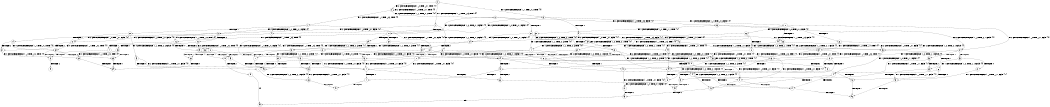 digraph BCG {
size = "7, 10.5";
center = TRUE;
node [shape = circle];
0 [peripheries = 2];
0 -> 1 [label = "EX !1 !ATOMIC_EXCH_BRANCH (1, +1, TRUE, +0, 3, TRUE) !{0}"];
0 -> 2 [label = "EX !2 !ATOMIC_EXCH_BRANCH (1, +0, TRUE, +0, 1, TRUE) !{0}"];
0 -> 3 [label = "EX !0 !ATOMIC_EXCH_BRANCH (1, +1, TRUE, +0, 2, TRUE) !{0}"];
1 -> 4 [label = "TERMINATE !1"];
1 -> 5 [label = "EX !2 !ATOMIC_EXCH_BRANCH (1, +0, TRUE, +0, 1, FALSE) !{0}"];
1 -> 6 [label = "EX !0 !ATOMIC_EXCH_BRANCH (1, +1, TRUE, +0, 2, FALSE) !{0}"];
2 -> 7 [label = "EX !1 !ATOMIC_EXCH_BRANCH (1, +1, TRUE, +0, 3, TRUE) !{0}"];
2 -> 8 [label = "EX !0 !ATOMIC_EXCH_BRANCH (1, +1, TRUE, +0, 2, TRUE) !{0}"];
2 -> 2 [label = "EX !2 !ATOMIC_EXCH_BRANCH (1, +0, TRUE, +0, 1, TRUE) !{0}"];
3 -> 9 [label = "TERMINATE !0"];
3 -> 10 [label = "EX !1 !ATOMIC_EXCH_BRANCH (1, +1, TRUE, +0, 3, FALSE) !{0}"];
3 -> 11 [label = "EX !2 !ATOMIC_EXCH_BRANCH (1, +0, TRUE, +0, 1, FALSE) !{0}"];
4 -> 12 [label = "EX !2 !ATOMIC_EXCH_BRANCH (1, +0, TRUE, +0, 1, FALSE) !{0}"];
4 -> 13 [label = "EX !0 !ATOMIC_EXCH_BRANCH (1, +1, TRUE, +0, 2, FALSE) !{0}"];
5 -> 14 [label = "TERMINATE !1"];
5 -> 15 [label = "TERMINATE !2"];
5 -> 16 [label = "EX !0 !ATOMIC_EXCH_BRANCH (1, +1, TRUE, +0, 2, TRUE) !{0}"];
6 -> 17 [label = "TERMINATE !1"];
6 -> 18 [label = "TERMINATE !0"];
6 -> 19 [label = "EX !2 !ATOMIC_EXCH_BRANCH (1, +0, TRUE, +0, 1, FALSE) !{0}"];
7 -> 20 [label = "TERMINATE !1"];
7 -> 21 [label = "EX !0 !ATOMIC_EXCH_BRANCH (1, +1, TRUE, +0, 2, FALSE) !{0}"];
7 -> 5 [label = "EX !2 !ATOMIC_EXCH_BRANCH (1, +0, TRUE, +0, 1, FALSE) !{0}"];
8 -> 22 [label = "TERMINATE !0"];
8 -> 23 [label = "EX !1 !ATOMIC_EXCH_BRANCH (1, +1, TRUE, +0, 3, FALSE) !{0}"];
8 -> 11 [label = "EX !2 !ATOMIC_EXCH_BRANCH (1, +0, TRUE, +0, 1, FALSE) !{0}"];
9 -> 24 [label = "EX !2 !ATOMIC_EXCH_BRANCH (1, +0, TRUE, +0, 1, FALSE) !{1}"];
9 -> 25 [label = "EX !1 !ATOMIC_EXCH_BRANCH (1, +1, TRUE, +0, 3, FALSE) !{1}"];
10 -> 26 [label = "TERMINATE !0"];
10 -> 27 [label = "EX !2 !ATOMIC_EXCH_BRANCH (1, +0, TRUE, +0, 1, FALSE) !{0}"];
10 -> 28 [label = "EX !1 !ATOMIC_EXCH_BRANCH (1, +0, TRUE, +1, 1, TRUE) !{0}"];
11 -> 29 [label = "TERMINATE !2"];
11 -> 30 [label = "TERMINATE !0"];
11 -> 16 [label = "EX !1 !ATOMIC_EXCH_BRANCH (1, +1, TRUE, +0, 3, TRUE) !{0}"];
12 -> 31 [label = "TERMINATE !2"];
12 -> 32 [label = "EX !0 !ATOMIC_EXCH_BRANCH (1, +1, TRUE, +0, 2, TRUE) !{0}"];
13 -> 33 [label = "TERMINATE !0"];
13 -> 34 [label = "EX !2 !ATOMIC_EXCH_BRANCH (1, +0, TRUE, +0, 1, FALSE) !{0}"];
14 -> 31 [label = "TERMINATE !2"];
14 -> 32 [label = "EX !0 !ATOMIC_EXCH_BRANCH (1, +1, TRUE, +0, 2, TRUE) !{0}"];
15 -> 35 [label = "TERMINATE !1"];
15 -> 36 [label = "EX !0 !ATOMIC_EXCH_BRANCH (1, +1, TRUE, +0, 2, TRUE) !{0}"];
16 -> 37 [label = "TERMINATE !1"];
16 -> 38 [label = "TERMINATE !2"];
16 -> 39 [label = "TERMINATE !0"];
17 -> 33 [label = "TERMINATE !0"];
17 -> 34 [label = "EX !2 !ATOMIC_EXCH_BRANCH (1, +0, TRUE, +0, 1, FALSE) !{0}"];
18 -> 40 [label = "TERMINATE !1"];
18 -> 41 [label = "EX !2 !ATOMIC_EXCH_BRANCH (1, +0, TRUE, +0, 1, FALSE) !{1}"];
19 -> 42 [label = "TERMINATE !1"];
19 -> 43 [label = "TERMINATE !2"];
19 -> 44 [label = "TERMINATE !0"];
20 -> 45 [label = "EX !0 !ATOMIC_EXCH_BRANCH (1, +1, TRUE, +0, 2, FALSE) !{0}"];
20 -> 12 [label = "EX !2 !ATOMIC_EXCH_BRANCH (1, +0, TRUE, +0, 1, FALSE) !{0}"];
21 -> 46 [label = "TERMINATE !1"];
21 -> 47 [label = "TERMINATE !0"];
21 -> 19 [label = "EX !2 !ATOMIC_EXCH_BRANCH (1, +0, TRUE, +0, 1, FALSE) !{0}"];
22 -> 48 [label = "EX !1 !ATOMIC_EXCH_BRANCH (1, +1, TRUE, +0, 3, FALSE) !{1}"];
22 -> 24 [label = "EX !2 !ATOMIC_EXCH_BRANCH (1, +0, TRUE, +0, 1, FALSE) !{1}"];
23 -> 49 [label = "TERMINATE !0"];
23 -> 27 [label = "EX !2 !ATOMIC_EXCH_BRANCH (1, +0, TRUE, +0, 1, FALSE) !{0}"];
23 -> 50 [label = "EX !1 !ATOMIC_EXCH_BRANCH (1, +0, TRUE, +1, 1, TRUE) !{0}"];
24 -> 51 [label = "TERMINATE !2"];
24 -> 52 [label = "EX !1 !ATOMIC_EXCH_BRANCH (1, +1, TRUE, +0, 3, TRUE) !{1}"];
25 -> 53 [label = "EX !2 !ATOMIC_EXCH_BRANCH (1, +0, TRUE, +0, 1, FALSE) !{1}"];
25 -> 54 [label = "EX !1 !ATOMIC_EXCH_BRANCH (1, +0, TRUE, +1, 1, TRUE) !{1}"];
26 -> 53 [label = "EX !2 !ATOMIC_EXCH_BRANCH (1, +0, TRUE, +0, 1, FALSE) !{1}"];
26 -> 54 [label = "EX !1 !ATOMIC_EXCH_BRANCH (1, +0, TRUE, +1, 1, TRUE) !{1}"];
27 -> 55 [label = "TERMINATE !2"];
27 -> 56 [label = "TERMINATE !0"];
27 -> 57 [label = "EX !1 !ATOMIC_EXCH_BRANCH (1, +0, TRUE, +1, 1, FALSE) !{0}"];
28 -> 58 [label = "TERMINATE !0"];
28 -> 59 [label = "EX !2 !ATOMIC_EXCH_BRANCH (1, +0, TRUE, +0, 1, TRUE) !{0}"];
28 -> 60 [label = "EX !1 !ATOMIC_EXCH_BRANCH (1, +1, TRUE, +0, 3, TRUE) !{0}"];
29 -> 61 [label = "TERMINATE !0"];
29 -> 36 [label = "EX !1 !ATOMIC_EXCH_BRANCH (1, +1, TRUE, +0, 3, TRUE) !{0}"];
30 -> 51 [label = "TERMINATE !2"];
30 -> 52 [label = "EX !1 !ATOMIC_EXCH_BRANCH (1, +1, TRUE, +0, 3, TRUE) !{1}"];
31 -> 62 [label = "EX !0 !ATOMIC_EXCH_BRANCH (1, +1, TRUE, +0, 2, TRUE) !{0}"];
32 -> 63 [label = "TERMINATE !2"];
32 -> 64 [label = "TERMINATE !0"];
33 -> 65 [label = "EX !2 !ATOMIC_EXCH_BRANCH (1, +0, TRUE, +0, 1, FALSE) !{1}"];
34 -> 66 [label = "TERMINATE !2"];
34 -> 67 [label = "TERMINATE !0"];
35 -> 62 [label = "EX !0 !ATOMIC_EXCH_BRANCH (1, +1, TRUE, +0, 2, TRUE) !{0}"];
36 -> 68 [label = "TERMINATE !1"];
36 -> 69 [label = "TERMINATE !0"];
37 -> 63 [label = "TERMINATE !2"];
37 -> 64 [label = "TERMINATE !0"];
38 -> 68 [label = "TERMINATE !1"];
38 -> 69 [label = "TERMINATE !0"];
39 -> 70 [label = "TERMINATE !1"];
39 -> 71 [label = "TERMINATE !2"];
40 -> 72 [label = "EX !2 !ATOMIC_EXCH_BRANCH (1, +0, TRUE, +0, 1, FALSE) !{2}"];
41 -> 73 [label = "TERMINATE !1"];
41 -> 74 [label = "TERMINATE !2"];
42 -> 66 [label = "TERMINATE !2"];
42 -> 67 [label = "TERMINATE !0"];
43 -> 75 [label = "TERMINATE !1"];
43 -> 76 [label = "TERMINATE !0"];
44 -> 73 [label = "TERMINATE !1"];
44 -> 74 [label = "TERMINATE !2"];
45 -> 77 [label = "TERMINATE !0"];
45 -> 34 [label = "EX !2 !ATOMIC_EXCH_BRANCH (1, +0, TRUE, +0, 1, FALSE) !{0}"];
46 -> 77 [label = "TERMINATE !0"];
46 -> 34 [label = "EX !2 !ATOMIC_EXCH_BRANCH (1, +0, TRUE, +0, 1, FALSE) !{0}"];
47 -> 78 [label = "TERMINATE !1"];
47 -> 41 [label = "EX !2 !ATOMIC_EXCH_BRANCH (1, +0, TRUE, +0, 1, FALSE) !{1}"];
48 -> 53 [label = "EX !2 !ATOMIC_EXCH_BRANCH (1, +0, TRUE, +0, 1, FALSE) !{1}"];
48 -> 79 [label = "EX !1 !ATOMIC_EXCH_BRANCH (1, +0, TRUE, +1, 1, TRUE) !{1}"];
49 -> 53 [label = "EX !2 !ATOMIC_EXCH_BRANCH (1, +0, TRUE, +0, 1, FALSE) !{1}"];
49 -> 79 [label = "EX !1 !ATOMIC_EXCH_BRANCH (1, +0, TRUE, +1, 1, TRUE) !{1}"];
50 -> 80 [label = "TERMINATE !0"];
50 -> 59 [label = "EX !2 !ATOMIC_EXCH_BRANCH (1, +0, TRUE, +0, 1, TRUE) !{0}"];
50 -> 81 [label = "EX !1 !ATOMIC_EXCH_BRANCH (1, +1, TRUE, +0, 3, TRUE) !{0}"];
51 -> 82 [label = "EX !1 !ATOMIC_EXCH_BRANCH (1, +1, TRUE, +0, 3, TRUE) !{1}"];
52 -> 70 [label = "TERMINATE !1"];
52 -> 71 [label = "TERMINATE !2"];
53 -> 83 [label = "TERMINATE !2"];
53 -> 84 [label = "EX !1 !ATOMIC_EXCH_BRANCH (1, +0, TRUE, +1, 1, FALSE) !{1}"];
54 -> 85 [label = "EX !2 !ATOMIC_EXCH_BRANCH (1, +0, TRUE, +0, 1, TRUE) !{1}"];
54 -> 86 [label = "EX !1 !ATOMIC_EXCH_BRANCH (1, +1, TRUE, +0, 3, TRUE) !{1}"];
55 -> 87 [label = "TERMINATE !0"];
55 -> 88 [label = "EX !1 !ATOMIC_EXCH_BRANCH (1, +0, TRUE, +1, 1, FALSE) !{0}"];
56 -> 83 [label = "TERMINATE !2"];
56 -> 84 [label = "EX !1 !ATOMIC_EXCH_BRANCH (1, +0, TRUE, +1, 1, FALSE) !{1}"];
57 -> 42 [label = "TERMINATE !1"];
57 -> 43 [label = "TERMINATE !2"];
57 -> 44 [label = "TERMINATE !0"];
58 -> 85 [label = "EX !2 !ATOMIC_EXCH_BRANCH (1, +0, TRUE, +0, 1, TRUE) !{1}"];
58 -> 86 [label = "EX !1 !ATOMIC_EXCH_BRANCH (1, +1, TRUE, +0, 3, TRUE) !{1}"];
59 -> 80 [label = "TERMINATE !0"];
59 -> 59 [label = "EX !2 !ATOMIC_EXCH_BRANCH (1, +0, TRUE, +0, 1, TRUE) !{0}"];
59 -> 81 [label = "EX !1 !ATOMIC_EXCH_BRANCH (1, +1, TRUE, +0, 3, TRUE) !{0}"];
60 -> 17 [label = "TERMINATE !1"];
60 -> 18 [label = "TERMINATE !0"];
60 -> 19 [label = "EX !2 !ATOMIC_EXCH_BRANCH (1, +0, TRUE, +0, 1, FALSE) !{0}"];
61 -> 82 [label = "EX !1 !ATOMIC_EXCH_BRANCH (1, +1, TRUE, +0, 3, TRUE) !{1}"];
62 -> 89 [label = "TERMINATE !0"];
63 -> 89 [label = "TERMINATE !0"];
64 -> 90 [label = "TERMINATE !2"];
65 -> 91 [label = "TERMINATE !2"];
66 -> 92 [label = "TERMINATE !0"];
67 -> 91 [label = "TERMINATE !2"];
68 -> 89 [label = "TERMINATE !0"];
69 -> 93 [label = "TERMINATE !1"];
70 -> 94 [label = "TERMINATE !2"];
71 -> 93 [label = "TERMINATE !1"];
72 -> 95 [label = "TERMINATE !2"];
73 -> 95 [label = "TERMINATE !2"];
74 -> 96 [label = "TERMINATE !1"];
75 -> 92 [label = "TERMINATE !0"];
76 -> 96 [label = "TERMINATE !1"];
77 -> 65 [label = "EX !2 !ATOMIC_EXCH_BRANCH (1, +0, TRUE, +0, 1, FALSE) !{1}"];
78 -> 72 [label = "EX !2 !ATOMIC_EXCH_BRANCH (1, +0, TRUE, +0, 1, FALSE) !{2}"];
79 -> 85 [label = "EX !2 !ATOMIC_EXCH_BRANCH (1, +0, TRUE, +0, 1, TRUE) !{1}"];
79 -> 97 [label = "EX !1 !ATOMIC_EXCH_BRANCH (1, +1, TRUE, +0, 3, TRUE) !{1}"];
80 -> 85 [label = "EX !2 !ATOMIC_EXCH_BRANCH (1, +0, TRUE, +0, 1, TRUE) !{1}"];
80 -> 97 [label = "EX !1 !ATOMIC_EXCH_BRANCH (1, +1, TRUE, +0, 3, TRUE) !{1}"];
81 -> 46 [label = "TERMINATE !1"];
81 -> 47 [label = "TERMINATE !0"];
81 -> 19 [label = "EX !2 !ATOMIC_EXCH_BRANCH (1, +0, TRUE, +0, 1, FALSE) !{0}"];
82 -> 93 [label = "TERMINATE !1"];
83 -> 98 [label = "EX !1 !ATOMIC_EXCH_BRANCH (1, +0, TRUE, +1, 1, FALSE) !{1}"];
84 -> 73 [label = "TERMINATE !1"];
84 -> 74 [label = "TERMINATE !2"];
85 -> 85 [label = "EX !2 !ATOMIC_EXCH_BRANCH (1, +0, TRUE, +0, 1, TRUE) !{1}"];
85 -> 97 [label = "EX !1 !ATOMIC_EXCH_BRANCH (1, +1, TRUE, +0, 3, TRUE) !{1}"];
86 -> 40 [label = "TERMINATE !1"];
86 -> 41 [label = "EX !2 !ATOMIC_EXCH_BRANCH (1, +0, TRUE, +0, 1, FALSE) !{1}"];
87 -> 98 [label = "EX !1 !ATOMIC_EXCH_BRANCH (1, +0, TRUE, +1, 1, FALSE) !{1}"];
88 -> 75 [label = "TERMINATE !1"];
88 -> 76 [label = "TERMINATE !0"];
94 -> 99 [label = "exit"];
95 -> 99 [label = "exit"];
97 -> 78 [label = "TERMINATE !1"];
97 -> 41 [label = "EX !2 !ATOMIC_EXCH_BRANCH (1, +0, TRUE, +0, 1, FALSE) !{1}"];
98 -> 96 [label = "TERMINATE !1"];
}
